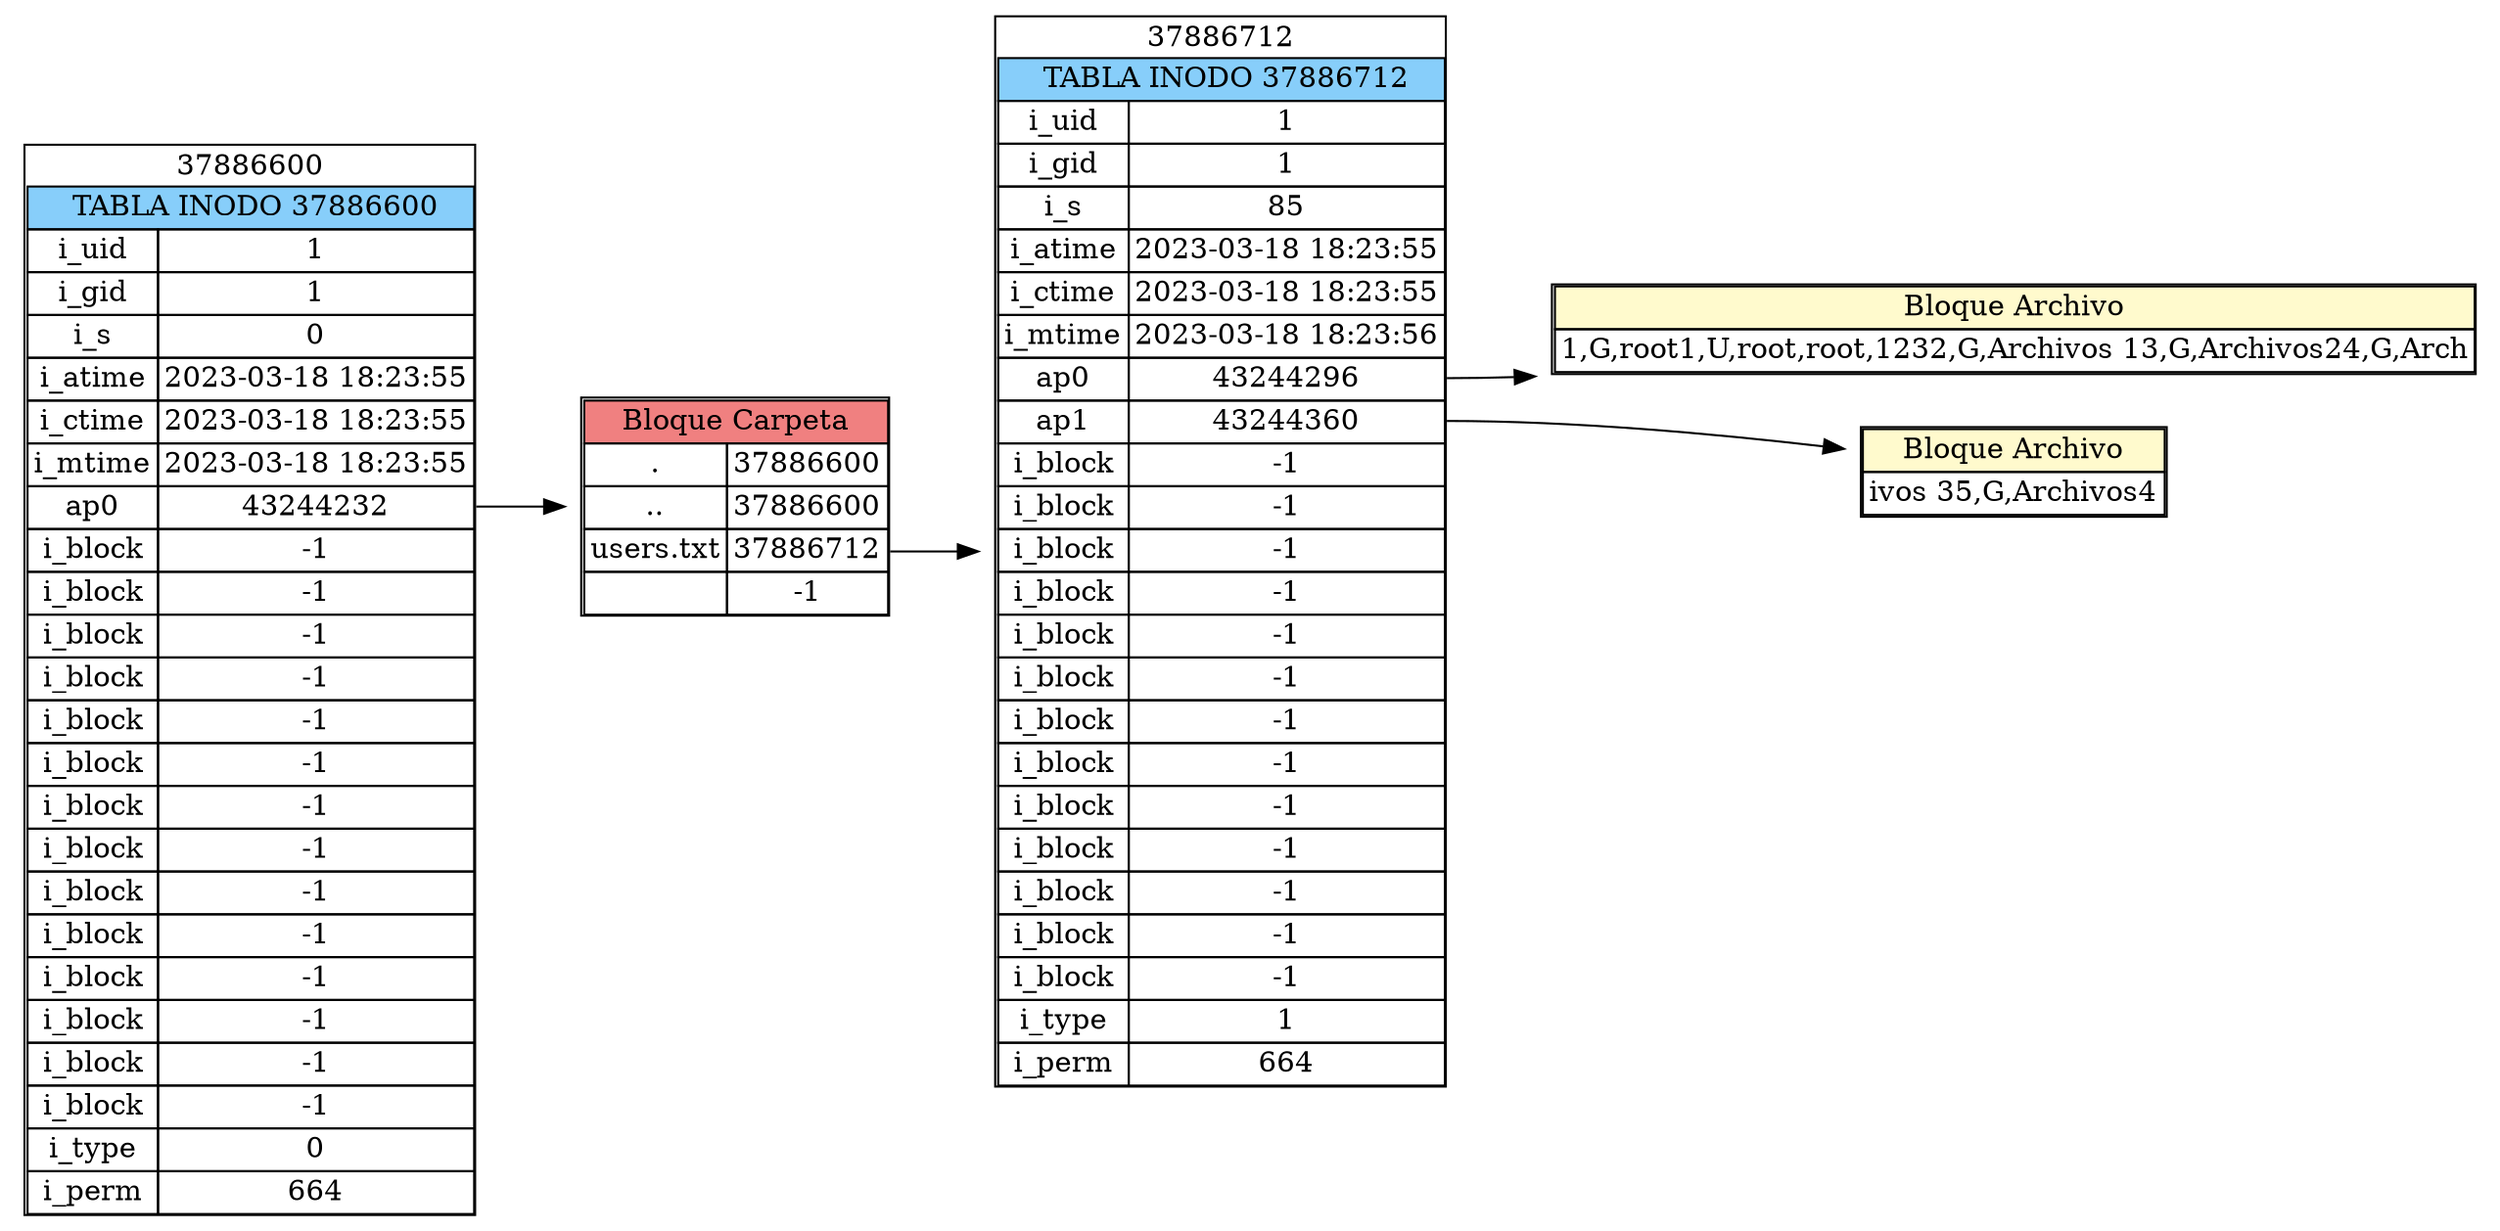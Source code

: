 digraph G {
rankdir=LR;
node[shape=none]
n37886600[label=<<table CELLSPACING="0"><tr><td colspan="2" border="0">37886600</td></tr><tr><td colspan="2" bgcolor="lightskyblue"> TABLA INODO 37886600</td></tr>
<tr>
<td>i_uid</td>
<td>1</td>
</tr>
<tr>
<td>i_gid</td>
<td>1</td>
</tr>
<tr>
<td>i_s</td>
<td>0</td>
</tr>
<tr>
<td>i_atime</td>
<td>2023-03-18 18:23:55</td>
</tr>
<tr>
<td>i_ctime</td>
<td>2023-03-18 18:23:55</td>
</tr>
<tr>
<td>i_mtime</td>
<td>2023-03-18 18:23:55</td>
</tr>
<tr>
<td>ap0</td>
<td port="43244232">43244232</td>
</tr>
<tr>
<td>i_block</td>
<td>-1</td>
</tr>
<tr>
<td>i_block</td>
<td>-1</td>
</tr>
<tr>
<td>i_block</td>
<td>-1</td>
</tr>
<tr>
<td>i_block</td>
<td>-1</td>
</tr>
<tr>
<td>i_block</td>
<td>-1</td>
</tr>
<tr>
<td>i_block</td>
<td>-1</td>
</tr>
<tr>
<td>i_block</td>
<td>-1</td>
</tr>
<tr>
<td>i_block</td>
<td>-1</td>
</tr>
<tr>
<td>i_block</td>
<td>-1</td>
</tr>
<tr>
<td>i_block</td>
<td>-1</td>
</tr>
<tr>
<td>i_block</td>
<td>-1</td>
</tr>
<tr>
<td>i_block</td>
<td>-1</td>
</tr>
<tr>
<td>i_block</td>
<td>-1</td>
</tr>
<tr>
<td>i_block</td>
<td>-1</td>
</tr>
<tr>
<td>i_type</td>
<td>0</td>
</tr>
<tr>
<td>i_perm</td>
<td>664</td>
</tr>
</table>>]
n43244232[label=<<table CELLSPACING="0">
<tr>
<td colspan="2" bgcolor="lightcoral">Bloque Carpeta</td></tr>
<tr>
<td>.</td>
<td port="37886600">37886600</td>
</tr>
<tr>
<td>..</td>
<td port="37886600">37886600</td>
</tr>
<tr>
<td>users.txt</td>
<td port="37886712">37886712</td>
</tr>
<tr>
<td></td>
<td port="-1">-1</td>
</tr>
</table>>]
n43244232:37886712->n37886712;
n37886600:43244232->n43244232;
n37886712[label=<<table CELLSPACING="0"><tr><td colspan="2" border="0">37886712</td></tr><tr><td colspan="2" bgcolor="lightskyblue"> TABLA INODO 37886712</td></tr>
<tr>
<td>i_uid</td>
<td>1</td>
</tr>
<tr>
<td>i_gid</td>
<td>1</td>
</tr>
<tr>
<td>i_s</td>
<td>85</td>
</tr>
<tr>
<td>i_atime</td>
<td>2023-03-18 18:23:55</td>
</tr>
<tr>
<td>i_ctime</td>
<td>2023-03-18 18:23:55</td>
</tr>
<tr>
<td>i_mtime</td>
<td>2023-03-18 18:23:56</td>
</tr>
<tr>
<td>ap0</td>
<td port="43244296">43244296</td>
</tr>
<tr>
<td>ap1</td>
<td port="43244360">43244360</td>
</tr>
<tr>
<td>i_block</td>
<td>-1</td>
</tr>
<tr>
<td>i_block</td>
<td>-1</td>
</tr>
<tr>
<td>i_block</td>
<td>-1</td>
</tr>
<tr>
<td>i_block</td>
<td>-1</td>
</tr>
<tr>
<td>i_block</td>
<td>-1</td>
</tr>
<tr>
<td>i_block</td>
<td>-1</td>
</tr>
<tr>
<td>i_block</td>
<td>-1</td>
</tr>
<tr>
<td>i_block</td>
<td>-1</td>
</tr>
<tr>
<td>i_block</td>
<td>-1</td>
</tr>
<tr>
<td>i_block</td>
<td>-1</td>
</tr>
<tr>
<td>i_block</td>
<td>-1</td>
</tr>
<tr>
<td>i_block</td>
<td>-1</td>
</tr>
<tr>
<td>i_block</td>
<td>-1</td>
</tr>
<tr>
<td>i_type</td>
<td>1</td>
</tr>
<tr>
<td>i_perm</td>
<td>664</td>
</tr>
</table>>]
n43244296[label=<<table CELLSPACING="0">
<tr>
<td colspan="2" bgcolor="lemonchiffon">Bloque Archivo</td></tr>
<tr>
<td>1,G,root
1,U,root,root,123
2,G,Archivos 1
3,G,Archivos2
4,G,Arch</td>
</tr>
</table>>]
n37886712:43244296->n43244296;
n43244360[label=<<table CELLSPACING="0">
<tr>
<td colspan="2" bgcolor="lemonchiffon">Bloque Archivo</td></tr>
<tr>
<td>ivos 3
5,G,Archivos4
</td>
</tr>
</table>>]
n37886712:43244360->n43244360;
}